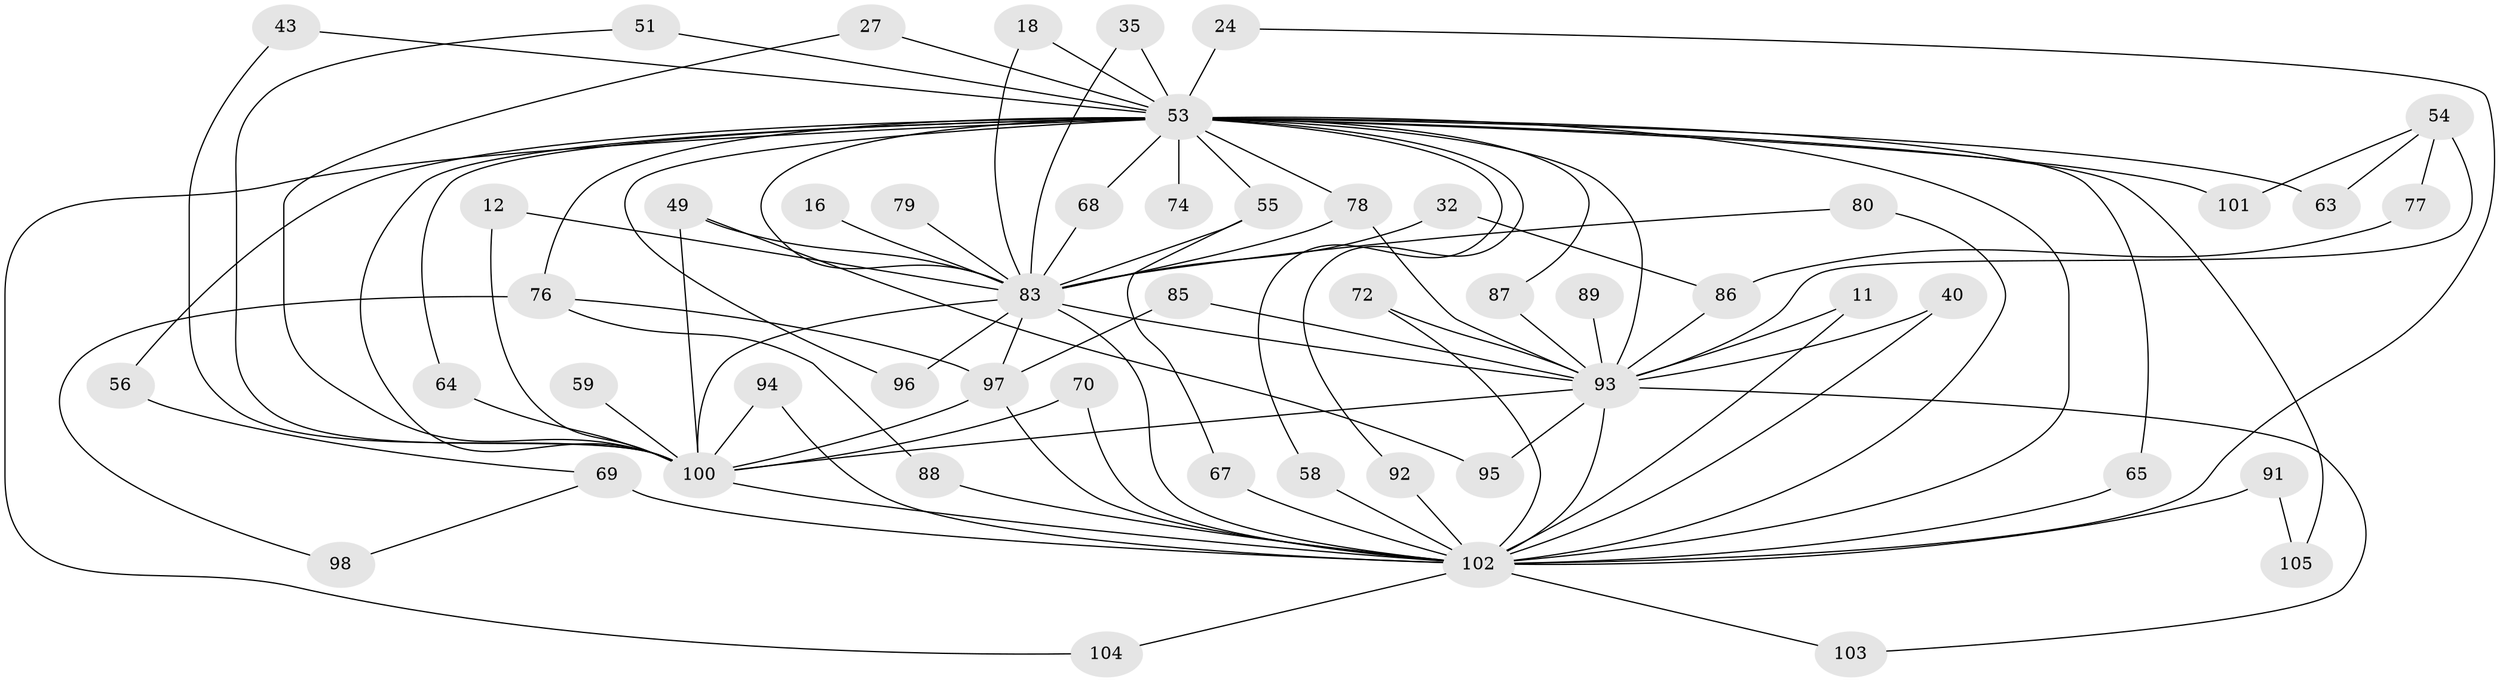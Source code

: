// original degree distribution, {20: 0.0380952380952381, 27: 0.01904761904761905, 18: 0.009523809523809525, 22: 0.009523809523809525, 21: 0.009523809523809525, 24: 0.009523809523809525, 2: 0.5619047619047619, 4: 0.0761904761904762, 7: 0.01904761904761905, 3: 0.20952380952380953, 5: 0.02857142857142857, 6: 0.009523809523809525}
// Generated by graph-tools (version 1.1) at 2025/49/03/04/25 21:49:49]
// undirected, 52 vertices, 97 edges
graph export_dot {
graph [start="1"]
  node [color=gray90,style=filled];
  11;
  12;
  16;
  18;
  24;
  27;
  32;
  35;
  40;
  43;
  49 [super="+29"];
  51;
  53 [super="+31+7"];
  54 [super="+33"];
  55;
  56;
  58;
  59;
  63;
  64 [super="+20"];
  65 [super="+61"];
  67 [super="+66"];
  68 [super="+28+38"];
  69 [super="+46"];
  70;
  72 [super="+52"];
  74;
  76 [super="+75"];
  77;
  78 [super="+57"];
  79;
  80;
  83 [super="+45+6"];
  85;
  86 [super="+15"];
  87;
  88;
  89;
  91;
  92 [super="+71"];
  93 [super="+22+90+62"];
  94;
  95;
  96;
  97 [super="+82"];
  98;
  100 [super="+19+5"];
  101 [super="+99"];
  102 [super="+73+10"];
  103 [super="+17"];
  104;
  105;
  11 -- 93;
  11 -- 102;
  12 -- 83;
  12 -- 100;
  16 -- 83 [weight=2];
  18 -- 83;
  18 -- 53;
  24 -- 53;
  24 -- 102;
  27 -- 100;
  27 -- 53;
  32 -- 86;
  32 -- 83;
  35 -- 83;
  35 -- 53;
  40 -- 93 [weight=2];
  40 -- 102;
  43 -- 100;
  43 -- 53;
  49 -- 95;
  49 -- 83;
  49 -- 100 [weight=2];
  51 -- 100;
  51 -- 53;
  53 -- 68 [weight=4];
  53 -- 100 [weight=6];
  53 -- 93 [weight=9];
  53 -- 63;
  53 -- 64;
  53 -- 65;
  53 -- 74 [weight=2];
  53 -- 76 [weight=2];
  53 -- 78;
  53 -- 83 [weight=5];
  53 -- 87;
  53 -- 92;
  53 -- 96;
  53 -- 101 [weight=2];
  53 -- 104;
  53 -- 105;
  53 -- 55;
  53 -- 56;
  53 -- 58;
  53 -- 102 [weight=6];
  54 -- 77;
  54 -- 63;
  54 -- 101;
  54 -- 93 [weight=3];
  55 -- 67;
  55 -- 83;
  56 -- 69;
  58 -- 102;
  59 -- 100 [weight=2];
  64 -- 100 [weight=2];
  65 -- 102 [weight=2];
  67 -- 102 [weight=2];
  68 -- 83;
  69 -- 98;
  69 -- 102 [weight=3];
  70 -- 100;
  70 -- 102;
  72 -- 93 [weight=2];
  72 -- 102;
  76 -- 98;
  76 -- 88;
  76 -- 97;
  77 -- 86;
  78 -- 83 [weight=2];
  78 -- 93;
  79 -- 83 [weight=2];
  80 -- 83;
  80 -- 102;
  83 -- 96;
  83 -- 97 [weight=2];
  83 -- 100 [weight=6];
  83 -- 93 [weight=9];
  83 -- 102 [weight=4];
  85 -- 97;
  85 -- 93;
  86 -- 93 [weight=5];
  87 -- 93;
  88 -- 102;
  89 -- 93 [weight=2];
  91 -- 105;
  91 -- 102 [weight=2];
  92 -- 102 [weight=2];
  93 -- 95;
  93 -- 100 [weight=6];
  93 -- 103;
  93 -- 102 [weight=7];
  94 -- 100;
  94 -- 102;
  97 -- 100;
  97 -- 102;
  100 -- 102 [weight=6];
  102 -- 103;
  102 -- 104;
}
